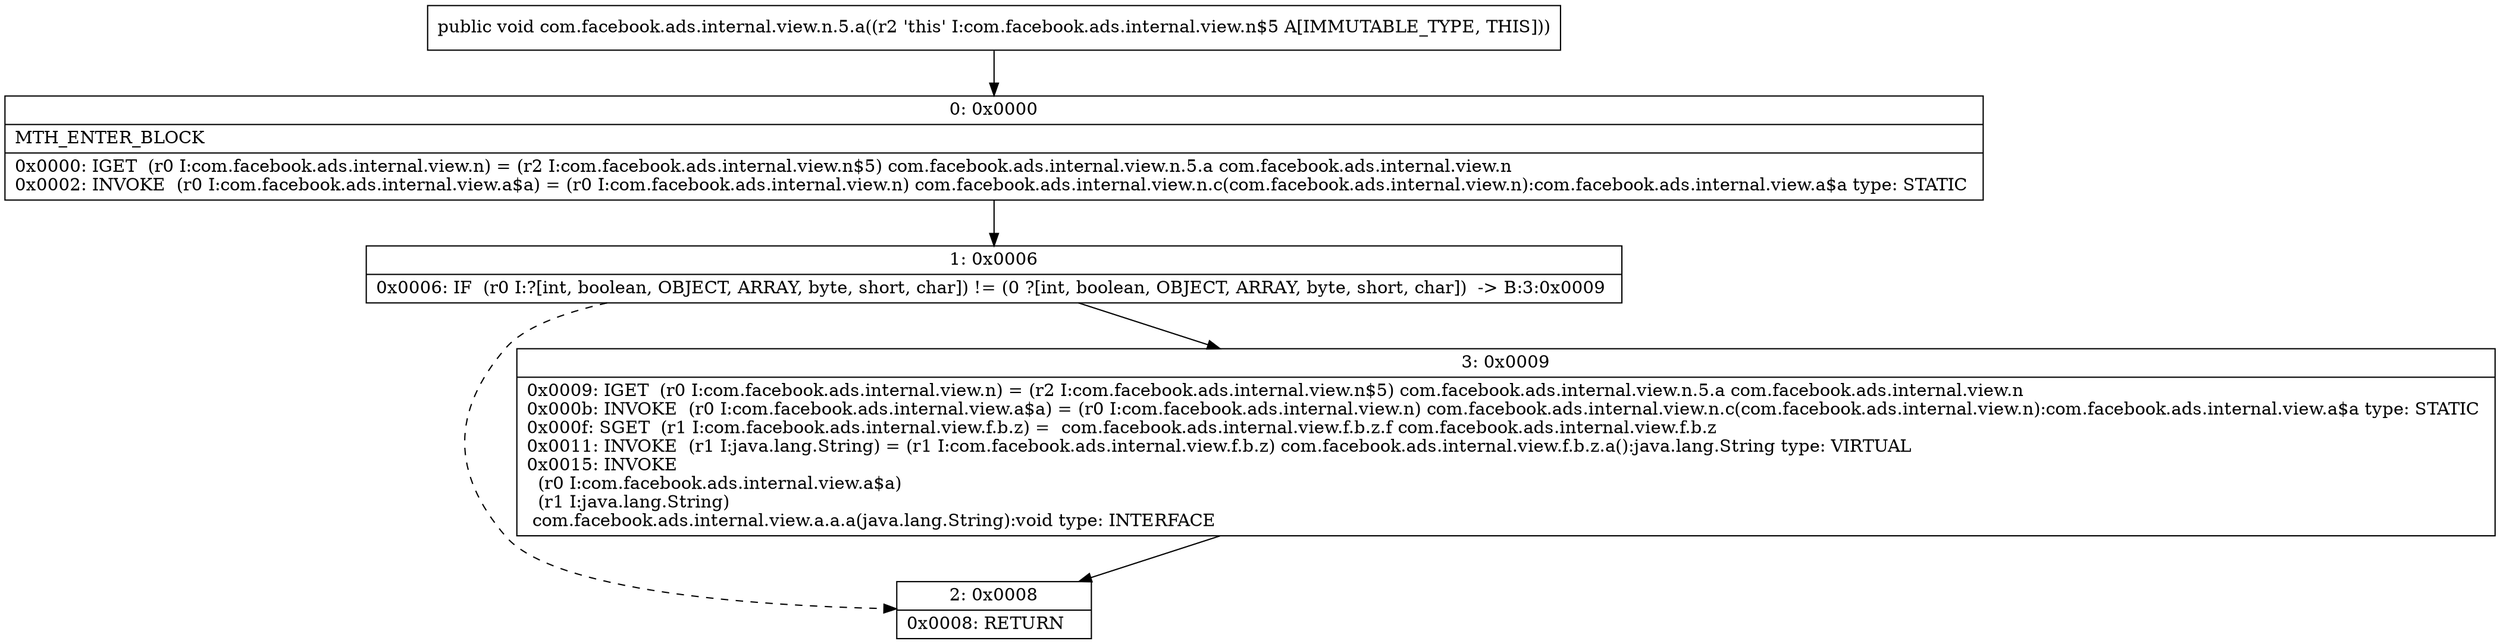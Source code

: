 digraph "CFG forcom.facebook.ads.internal.view.n.5.a()V" {
Node_0 [shape=record,label="{0\:\ 0x0000|MTH_ENTER_BLOCK\l|0x0000: IGET  (r0 I:com.facebook.ads.internal.view.n) = (r2 I:com.facebook.ads.internal.view.n$5) com.facebook.ads.internal.view.n.5.a com.facebook.ads.internal.view.n \l0x0002: INVOKE  (r0 I:com.facebook.ads.internal.view.a$a) = (r0 I:com.facebook.ads.internal.view.n) com.facebook.ads.internal.view.n.c(com.facebook.ads.internal.view.n):com.facebook.ads.internal.view.a$a type: STATIC \l}"];
Node_1 [shape=record,label="{1\:\ 0x0006|0x0006: IF  (r0 I:?[int, boolean, OBJECT, ARRAY, byte, short, char]) != (0 ?[int, boolean, OBJECT, ARRAY, byte, short, char])  \-\> B:3:0x0009 \l}"];
Node_2 [shape=record,label="{2\:\ 0x0008|0x0008: RETURN   \l}"];
Node_3 [shape=record,label="{3\:\ 0x0009|0x0009: IGET  (r0 I:com.facebook.ads.internal.view.n) = (r2 I:com.facebook.ads.internal.view.n$5) com.facebook.ads.internal.view.n.5.a com.facebook.ads.internal.view.n \l0x000b: INVOKE  (r0 I:com.facebook.ads.internal.view.a$a) = (r0 I:com.facebook.ads.internal.view.n) com.facebook.ads.internal.view.n.c(com.facebook.ads.internal.view.n):com.facebook.ads.internal.view.a$a type: STATIC \l0x000f: SGET  (r1 I:com.facebook.ads.internal.view.f.b.z) =  com.facebook.ads.internal.view.f.b.z.f com.facebook.ads.internal.view.f.b.z \l0x0011: INVOKE  (r1 I:java.lang.String) = (r1 I:com.facebook.ads.internal.view.f.b.z) com.facebook.ads.internal.view.f.b.z.a():java.lang.String type: VIRTUAL \l0x0015: INVOKE  \l  (r0 I:com.facebook.ads.internal.view.a$a)\l  (r1 I:java.lang.String)\l com.facebook.ads.internal.view.a.a.a(java.lang.String):void type: INTERFACE \l}"];
MethodNode[shape=record,label="{public void com.facebook.ads.internal.view.n.5.a((r2 'this' I:com.facebook.ads.internal.view.n$5 A[IMMUTABLE_TYPE, THIS])) }"];
MethodNode -> Node_0;
Node_0 -> Node_1;
Node_1 -> Node_2[style=dashed];
Node_1 -> Node_3;
Node_3 -> Node_2;
}

